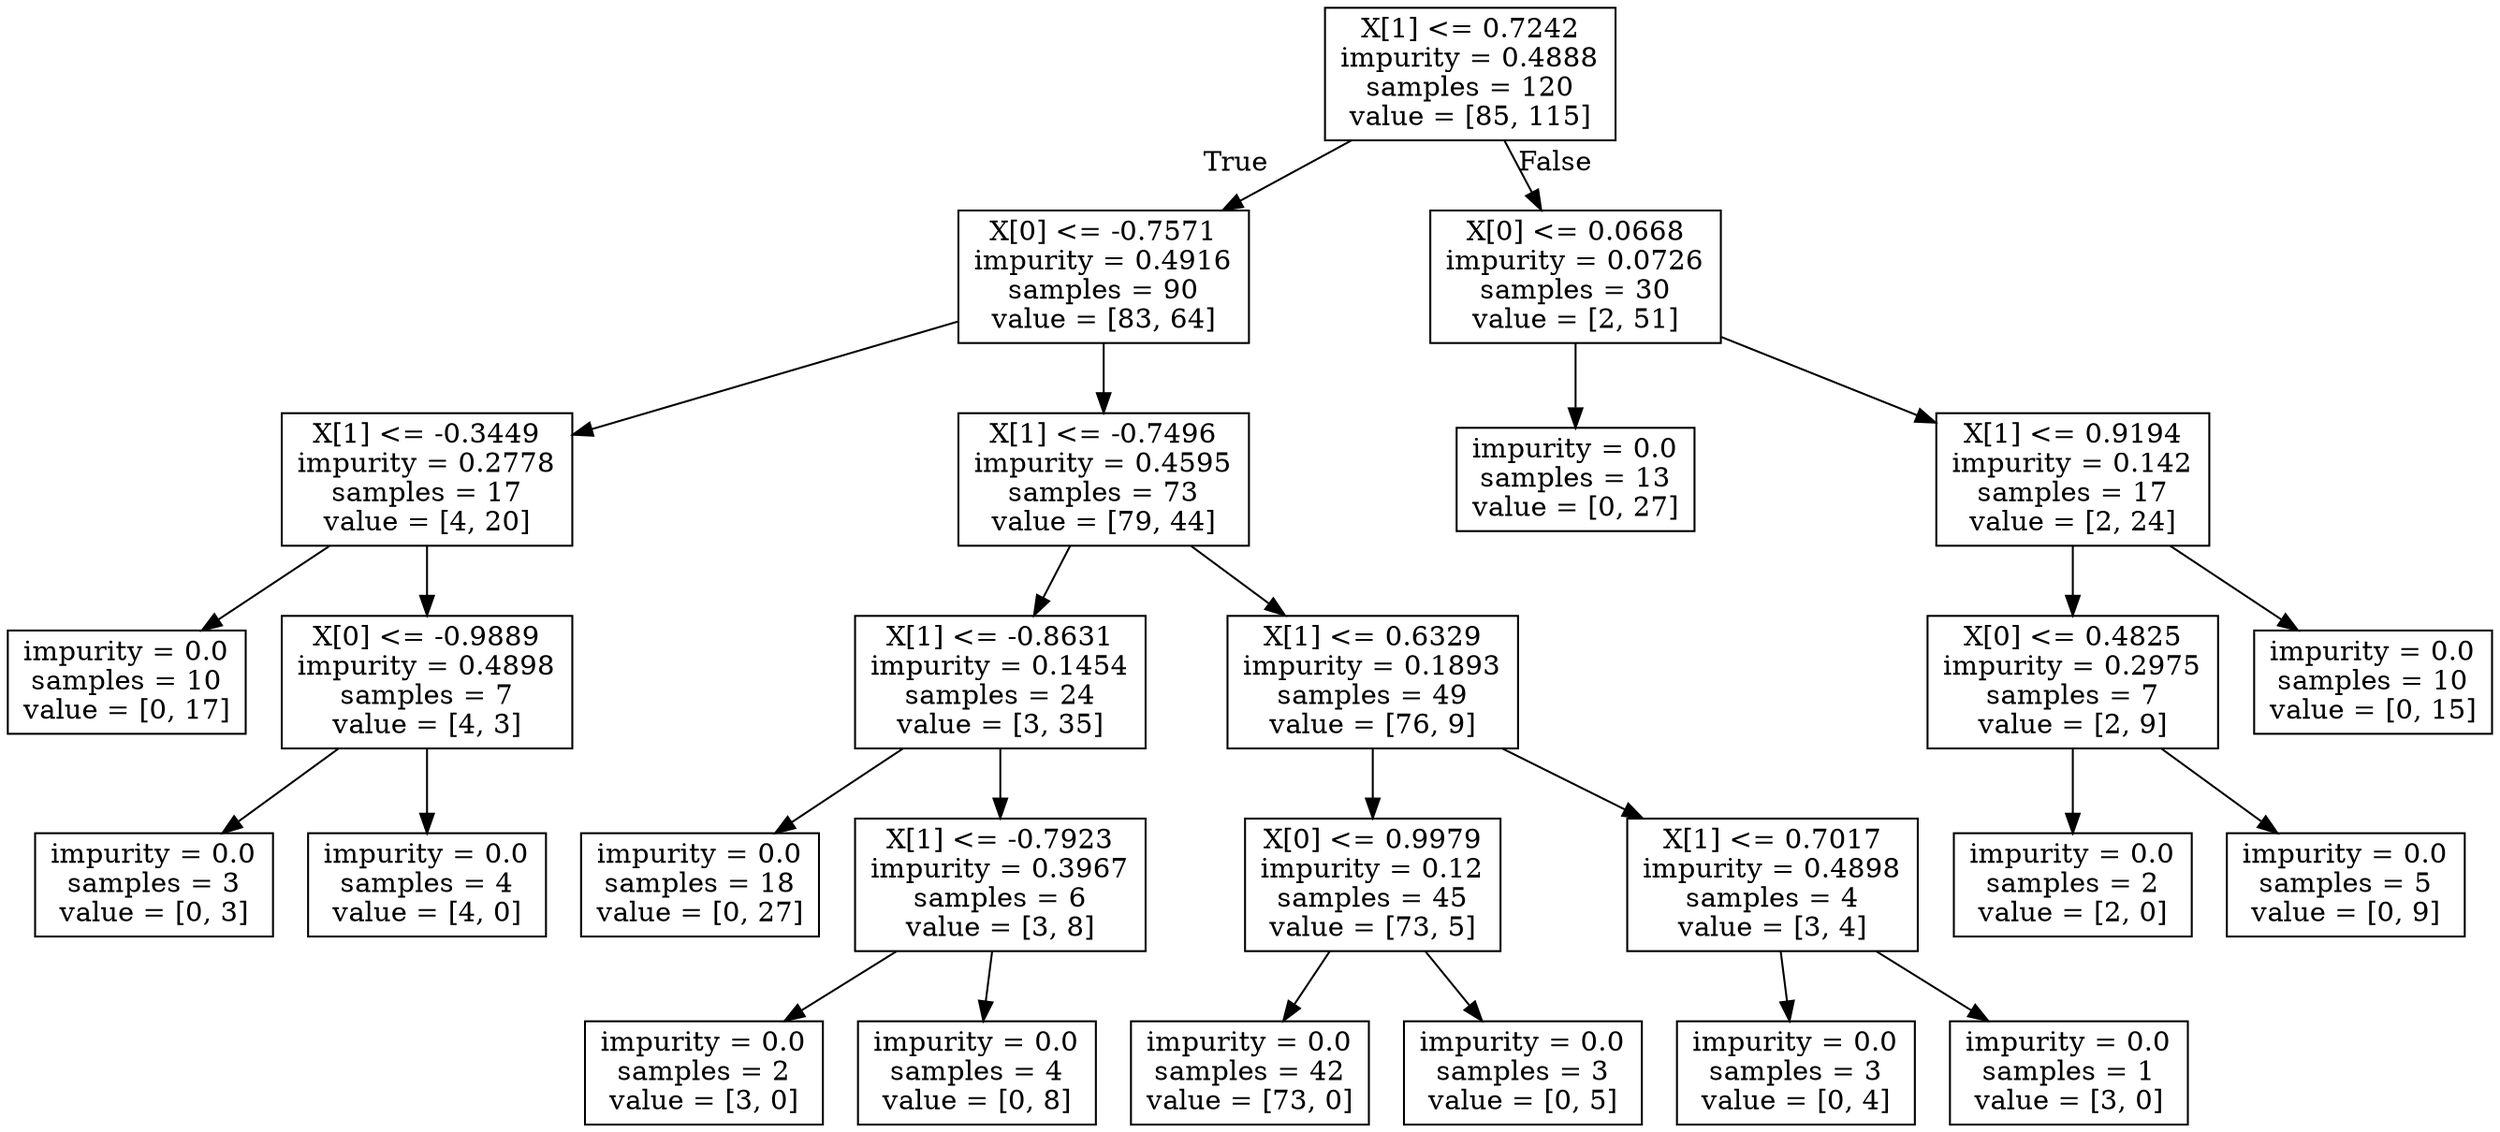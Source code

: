 digraph Tree {
node [shape=box] ;
0 [label="X[1] <= 0.7242\nimpurity = 0.4888\nsamples = 120\nvalue = [85, 115]"] ;
1 [label="X[0] <= -0.7571\nimpurity = 0.4916\nsamples = 90\nvalue = [83, 64]"] ;
0 -> 1 [labeldistance=2.5, labelangle=45, headlabel="True"] ;
2 [label="X[1] <= -0.3449\nimpurity = 0.2778\nsamples = 17\nvalue = [4, 20]"] ;
1 -> 2 ;
3 [label="impurity = 0.0\nsamples = 10\nvalue = [0, 17]"] ;
2 -> 3 ;
4 [label="X[0] <= -0.9889\nimpurity = 0.4898\nsamples = 7\nvalue = [4, 3]"] ;
2 -> 4 ;
5 [label="impurity = 0.0\nsamples = 3\nvalue = [0, 3]"] ;
4 -> 5 ;
6 [label="impurity = 0.0\nsamples = 4\nvalue = [4, 0]"] ;
4 -> 6 ;
7 [label="X[1] <= -0.7496\nimpurity = 0.4595\nsamples = 73\nvalue = [79, 44]"] ;
1 -> 7 ;
8 [label="X[1] <= -0.8631\nimpurity = 0.1454\nsamples = 24\nvalue = [3, 35]"] ;
7 -> 8 ;
9 [label="impurity = 0.0\nsamples = 18\nvalue = [0, 27]"] ;
8 -> 9 ;
10 [label="X[1] <= -0.7923\nimpurity = 0.3967\nsamples = 6\nvalue = [3, 8]"] ;
8 -> 10 ;
11 [label="impurity = 0.0\nsamples = 2\nvalue = [3, 0]"] ;
10 -> 11 ;
12 [label="impurity = 0.0\nsamples = 4\nvalue = [0, 8]"] ;
10 -> 12 ;
13 [label="X[1] <= 0.6329\nimpurity = 0.1893\nsamples = 49\nvalue = [76, 9]"] ;
7 -> 13 ;
14 [label="X[0] <= 0.9979\nimpurity = 0.12\nsamples = 45\nvalue = [73, 5]"] ;
13 -> 14 ;
15 [label="impurity = 0.0\nsamples = 42\nvalue = [73, 0]"] ;
14 -> 15 ;
16 [label="impurity = 0.0\nsamples = 3\nvalue = [0, 5]"] ;
14 -> 16 ;
17 [label="X[1] <= 0.7017\nimpurity = 0.4898\nsamples = 4\nvalue = [3, 4]"] ;
13 -> 17 ;
18 [label="impurity = 0.0\nsamples = 3\nvalue = [0, 4]"] ;
17 -> 18 ;
19 [label="impurity = 0.0\nsamples = 1\nvalue = [3, 0]"] ;
17 -> 19 ;
20 [label="X[0] <= 0.0668\nimpurity = 0.0726\nsamples = 30\nvalue = [2, 51]"] ;
0 -> 20 [labeldistance=2.5, labelangle=-45, headlabel="False"] ;
21 [label="impurity = 0.0\nsamples = 13\nvalue = [0, 27]"] ;
20 -> 21 ;
22 [label="X[1] <= 0.9194\nimpurity = 0.142\nsamples = 17\nvalue = [2, 24]"] ;
20 -> 22 ;
23 [label="X[0] <= 0.4825\nimpurity = 0.2975\nsamples = 7\nvalue = [2, 9]"] ;
22 -> 23 ;
24 [label="impurity = 0.0\nsamples = 2\nvalue = [2, 0]"] ;
23 -> 24 ;
25 [label="impurity = 0.0\nsamples = 5\nvalue = [0, 9]"] ;
23 -> 25 ;
26 [label="impurity = 0.0\nsamples = 10\nvalue = [0, 15]"] ;
22 -> 26 ;
}